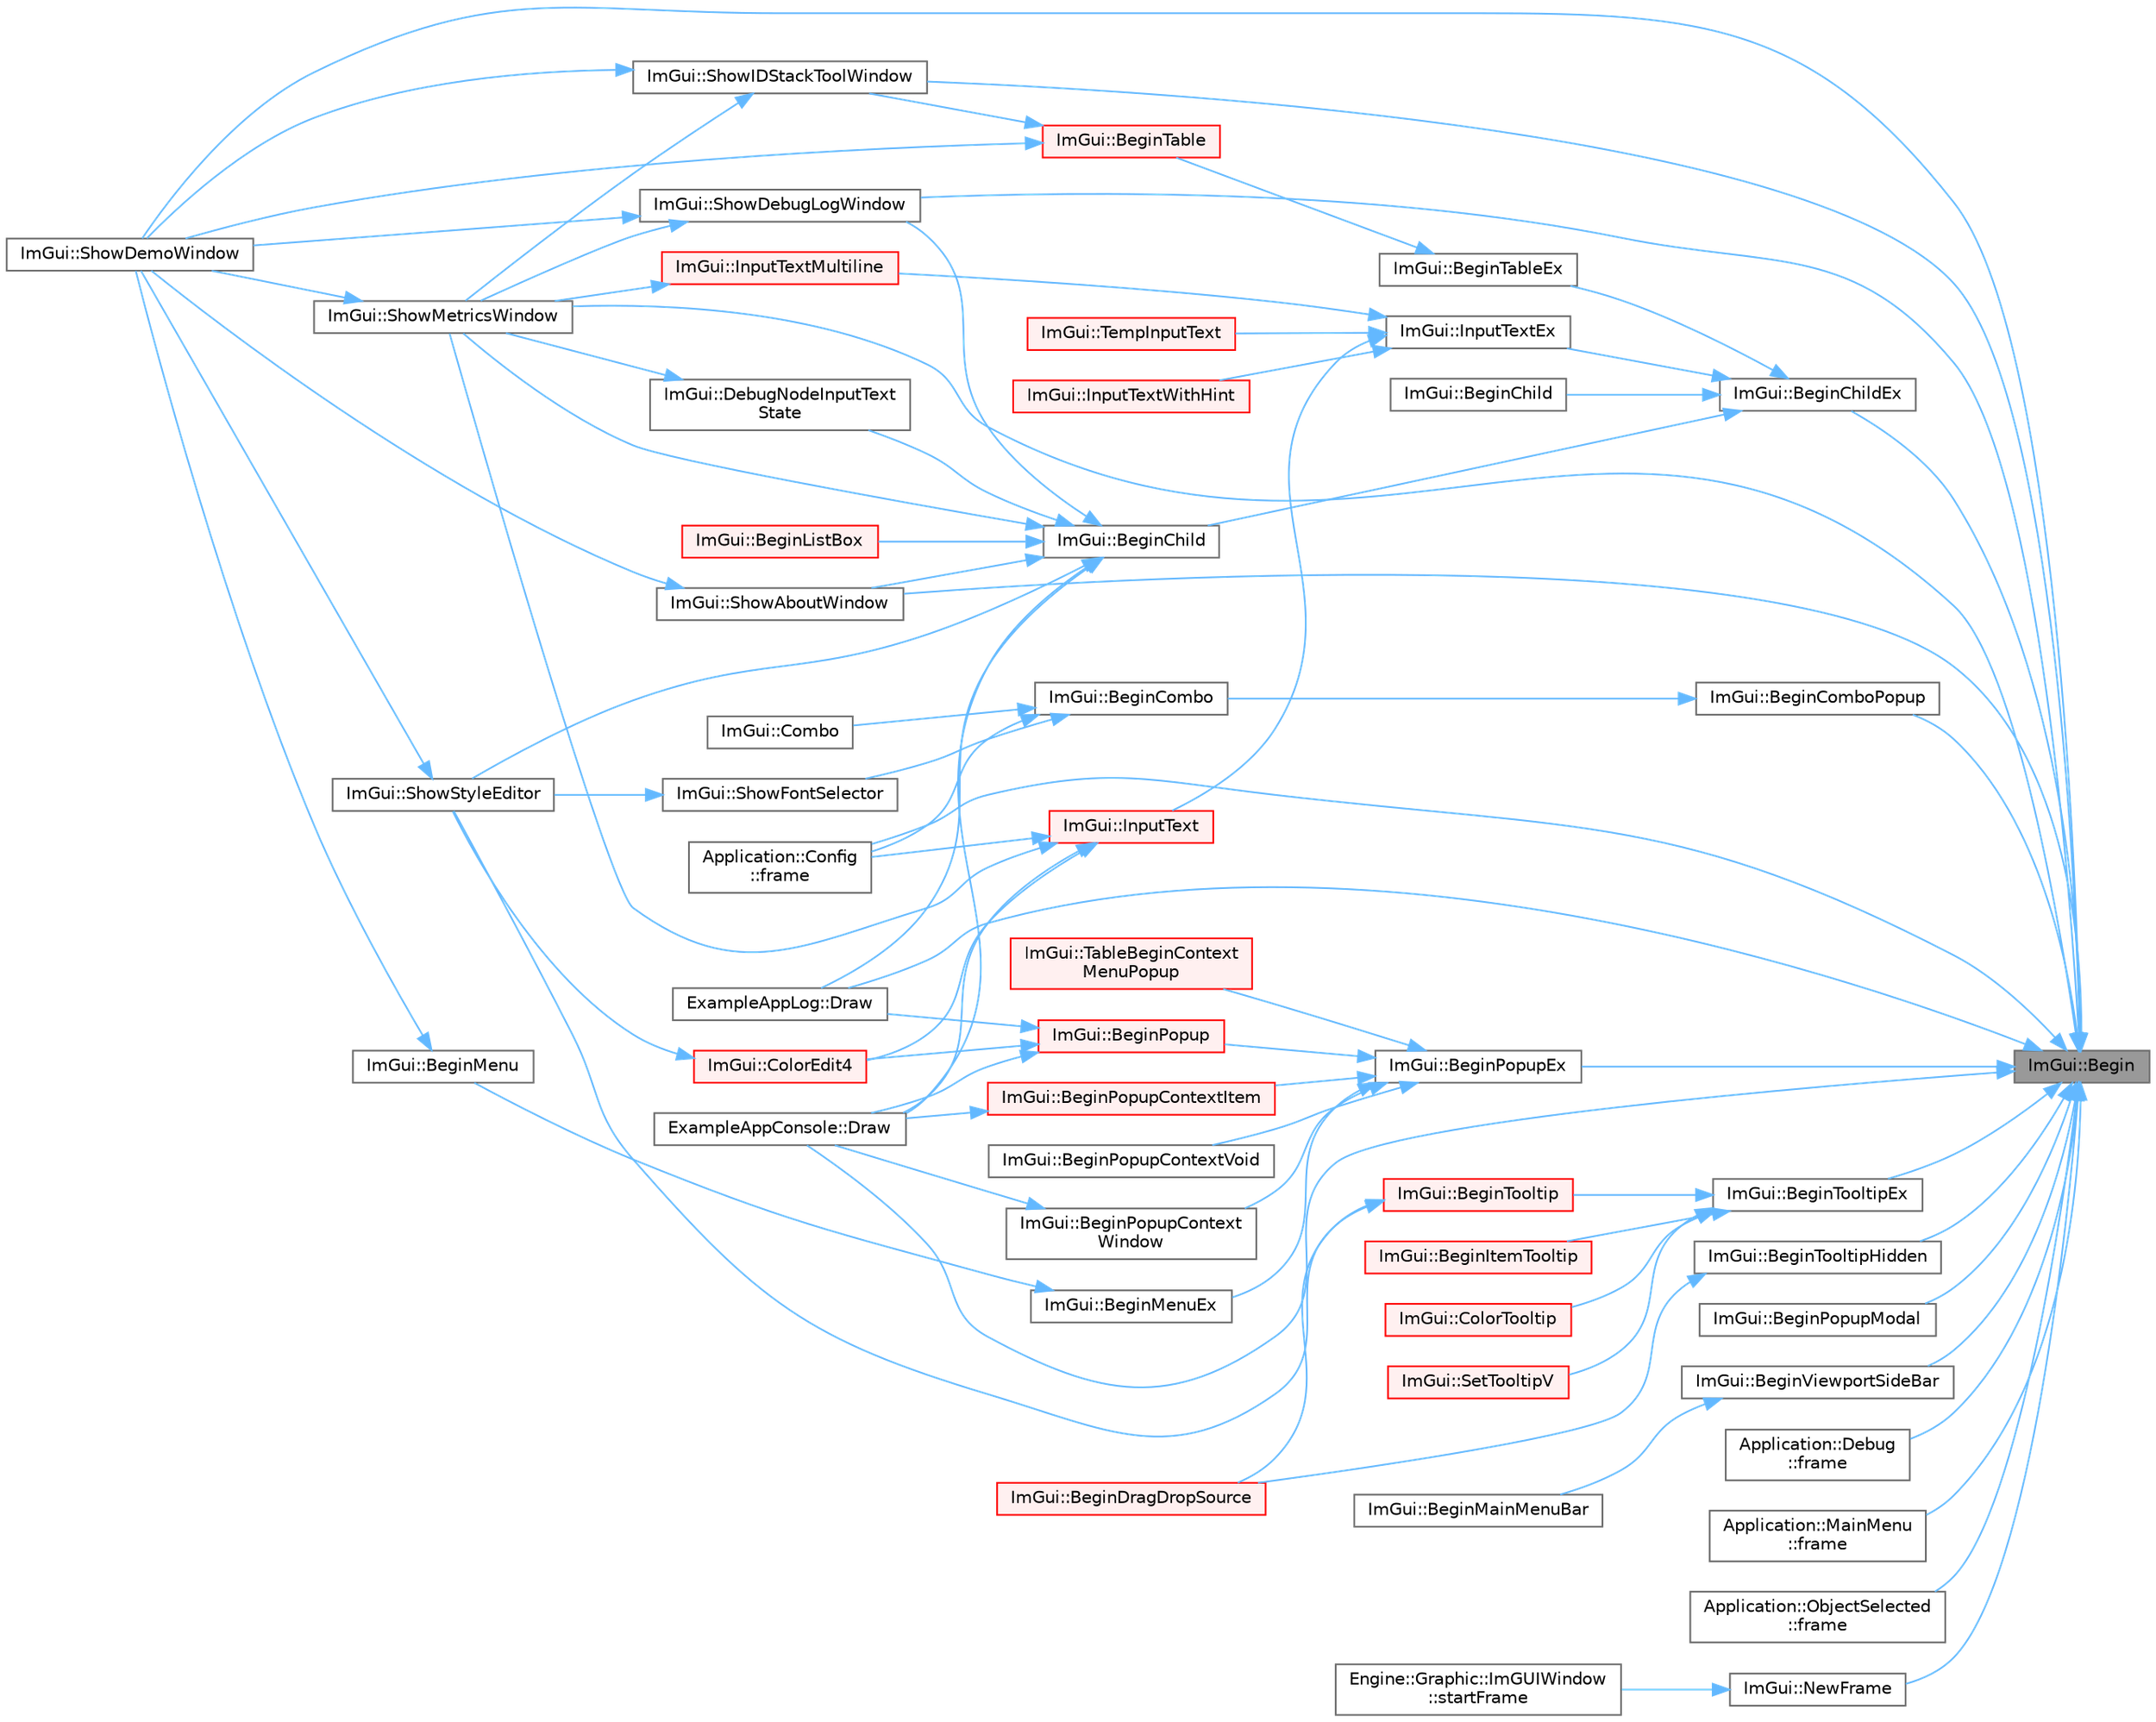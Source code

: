 digraph "ImGui::Begin"
{
 // LATEX_PDF_SIZE
  bgcolor="transparent";
  edge [fontname=Helvetica,fontsize=10,labelfontname=Helvetica,labelfontsize=10];
  node [fontname=Helvetica,fontsize=10,shape=box,height=0.2,width=0.4];
  rankdir="RL";
  Node1 [id="Node000001",label="ImGui::Begin",height=0.2,width=0.4,color="gray40", fillcolor="grey60", style="filled", fontcolor="black",tooltip=" "];
  Node1 -> Node2 [id="edge1_Node000001_Node000002",dir="back",color="steelblue1",style="solid",tooltip=" "];
  Node2 [id="Node000002",label="ImGui::BeginChildEx",height=0.2,width=0.4,color="grey40", fillcolor="white", style="filled",URL="$namespace_im_gui.html#ac36ecce0443f0b45a48484d85f653ae2",tooltip=" "];
  Node2 -> Node3 [id="edge2_Node000002_Node000003",dir="back",color="steelblue1",style="solid",tooltip=" "];
  Node3 [id="Node000003",label="ImGui::BeginChild",height=0.2,width=0.4,color="grey40", fillcolor="white", style="filled",URL="$namespace_im_gui.html#aebac8b07ee9ea0e452c98813a3e907c3",tooltip=" "];
  Node3 -> Node4 [id="edge3_Node000003_Node000004",dir="back",color="steelblue1",style="solid",tooltip=" "];
  Node4 [id="Node000004",label="ImGui::BeginListBox",height=0.2,width=0.4,color="red", fillcolor="#FFF0F0", style="filled",URL="$namespace_im_gui.html#a2f37c541760a39c189ebdd86c15b60d9",tooltip=" "];
  Node3 -> Node6 [id="edge4_Node000003_Node000006",dir="back",color="steelblue1",style="solid",tooltip=" "];
  Node6 [id="Node000006",label="ImGui::DebugNodeInputText\lState",height=0.2,width=0.4,color="grey40", fillcolor="white", style="filled",URL="$namespace_im_gui.html#ab85df47e899ab32dbdd5089f40e3802f",tooltip=" "];
  Node6 -> Node7 [id="edge5_Node000006_Node000007",dir="back",color="steelblue1",style="solid",tooltip=" "];
  Node7 [id="Node000007",label="ImGui::ShowMetricsWindow",height=0.2,width=0.4,color="grey40", fillcolor="white", style="filled",URL="$namespace_im_gui.html#afe7a28c6eb52fff3cc27d5a698fea4ff",tooltip=" "];
  Node7 -> Node8 [id="edge6_Node000007_Node000008",dir="back",color="steelblue1",style="solid",tooltip=" "];
  Node8 [id="Node000008",label="ImGui::ShowDemoWindow",height=0.2,width=0.4,color="grey40", fillcolor="white", style="filled",URL="$namespace_im_gui.html#af95643a0ce4893b9e57c12991922fb18",tooltip=" "];
  Node3 -> Node9 [id="edge7_Node000003_Node000009",dir="back",color="steelblue1",style="solid",tooltip=" "];
  Node9 [id="Node000009",label="ExampleAppConsole::Draw",height=0.2,width=0.4,color="grey40", fillcolor="white", style="filled",URL="$struct_example_app_console.html#a0518a09c7e8648dd52c7c06df19ac17a",tooltip=" "];
  Node3 -> Node10 [id="edge8_Node000003_Node000010",dir="back",color="steelblue1",style="solid",tooltip=" "];
  Node10 [id="Node000010",label="ExampleAppLog::Draw",height=0.2,width=0.4,color="grey40", fillcolor="white", style="filled",URL="$struct_example_app_log.html#a5ad3a4bdb89171b84aeaff96948a1f77",tooltip=" "];
  Node3 -> Node11 [id="edge9_Node000003_Node000011",dir="back",color="steelblue1",style="solid",tooltip=" "];
  Node11 [id="Node000011",label="ImGui::ShowAboutWindow",height=0.2,width=0.4,color="grey40", fillcolor="white", style="filled",URL="$namespace_im_gui.html#ac297462e33309d0540fa459bccdc9304",tooltip=" "];
  Node11 -> Node8 [id="edge10_Node000011_Node000008",dir="back",color="steelblue1",style="solid",tooltip=" "];
  Node3 -> Node12 [id="edge11_Node000003_Node000012",dir="back",color="steelblue1",style="solid",tooltip=" "];
  Node12 [id="Node000012",label="ImGui::ShowDebugLogWindow",height=0.2,width=0.4,color="grey40", fillcolor="white", style="filled",URL="$namespace_im_gui.html#af1b39e70cac2e1b9e62dd3c9d154cbd6",tooltip=" "];
  Node12 -> Node8 [id="edge12_Node000012_Node000008",dir="back",color="steelblue1",style="solid",tooltip=" "];
  Node12 -> Node7 [id="edge13_Node000012_Node000007",dir="back",color="steelblue1",style="solid",tooltip=" "];
  Node3 -> Node7 [id="edge14_Node000003_Node000007",dir="back",color="steelblue1",style="solid",tooltip=" "];
  Node3 -> Node13 [id="edge15_Node000003_Node000013",dir="back",color="steelblue1",style="solid",tooltip=" "];
  Node13 [id="Node000013",label="ImGui::ShowStyleEditor",height=0.2,width=0.4,color="grey40", fillcolor="white", style="filled",URL="$namespace_im_gui.html#ab2eb3dec78d054fe3feab1c091ec5de5",tooltip=" "];
  Node13 -> Node8 [id="edge16_Node000013_Node000008",dir="back",color="steelblue1",style="solid",tooltip=" "];
  Node2 -> Node14 [id="edge17_Node000002_Node000014",dir="back",color="steelblue1",style="solid",tooltip=" "];
  Node14 [id="Node000014",label="ImGui::BeginChild",height=0.2,width=0.4,color="grey40", fillcolor="white", style="filled",URL="$namespace_im_gui.html#a3824e63145d50dd477deec2c7edf5c5a",tooltip=" "];
  Node2 -> Node15 [id="edge18_Node000002_Node000015",dir="back",color="steelblue1",style="solid",tooltip=" "];
  Node15 [id="Node000015",label="ImGui::BeginTableEx",height=0.2,width=0.4,color="grey40", fillcolor="white", style="filled",URL="$namespace_im_gui.html#a28046a30716afeb7738a82a5b19044ca",tooltip=" "];
  Node15 -> Node16 [id="edge19_Node000015_Node000016",dir="back",color="steelblue1",style="solid",tooltip=" "];
  Node16 [id="Node000016",label="ImGui::BeginTable",height=0.2,width=0.4,color="red", fillcolor="#FFF0F0", style="filled",URL="$namespace_im_gui.html#a04ee4f6866b8e10b98008e7f19d35796",tooltip=" "];
  Node16 -> Node8 [id="edge20_Node000016_Node000008",dir="back",color="steelblue1",style="solid",tooltip=" "];
  Node16 -> Node18 [id="edge21_Node000016_Node000018",dir="back",color="steelblue1",style="solid",tooltip=" "];
  Node18 [id="Node000018",label="ImGui::ShowIDStackToolWindow",height=0.2,width=0.4,color="grey40", fillcolor="white", style="filled",URL="$namespace_im_gui.html#ab4a87bf4a874a8e5872b60b4a9b1d99e",tooltip=" "];
  Node18 -> Node8 [id="edge22_Node000018_Node000008",dir="back",color="steelblue1",style="solid",tooltip=" "];
  Node18 -> Node7 [id="edge23_Node000018_Node000007",dir="back",color="steelblue1",style="solid",tooltip=" "];
  Node2 -> Node19 [id="edge24_Node000002_Node000019",dir="back",color="steelblue1",style="solid",tooltip=" "];
  Node19 [id="Node000019",label="ImGui::InputTextEx",height=0.2,width=0.4,color="grey40", fillcolor="white", style="filled",URL="$namespace_im_gui.html#af89af17ecc11653f25fea1e50e195de6",tooltip=" "];
  Node19 -> Node20 [id="edge25_Node000019_Node000020",dir="back",color="steelblue1",style="solid",tooltip=" "];
  Node20 [id="Node000020",label="ImGui::InputText",height=0.2,width=0.4,color="red", fillcolor="#FFF0F0", style="filled",URL="$namespace_im_gui.html#aa72b5760a3a206729723a587ac7c8519",tooltip=" "];
  Node20 -> Node21 [id="edge26_Node000020_Node000021",dir="back",color="steelblue1",style="solid",tooltip=" "];
  Node21 [id="Node000021",label="ImGui::ColorEdit4",height=0.2,width=0.4,color="red", fillcolor="#FFF0F0", style="filled",URL="$namespace_im_gui.html#ac3f45e2aa0b1d591cc8a2cdf8b566a45",tooltip=" "];
  Node21 -> Node13 [id="edge27_Node000021_Node000013",dir="back",color="steelblue1",style="solid",tooltip=" "];
  Node20 -> Node9 [id="edge28_Node000020_Node000009",dir="back",color="steelblue1",style="solid",tooltip=" "];
  Node20 -> Node28 [id="edge29_Node000020_Node000028",dir="back",color="steelblue1",style="solid",tooltip=" "];
  Node28 [id="Node000028",label="Application::Config\l::frame",height=0.2,width=0.4,color="grey40", fillcolor="white", style="filled",URL="$class_application_1_1_config.html#a291cc3a874949e121dcf83a3f90681bc",tooltip=" "];
  Node20 -> Node7 [id="edge30_Node000020_Node000007",dir="back",color="steelblue1",style="solid",tooltip=" "];
  Node19 -> Node42 [id="edge31_Node000019_Node000042",dir="back",color="steelblue1",style="solid",tooltip=" "];
  Node42 [id="Node000042",label="ImGui::InputTextMultiline",height=0.2,width=0.4,color="red", fillcolor="#FFF0F0", style="filled",URL="$namespace_im_gui.html#a0470693929ed9930cbf5b737577c2414",tooltip=" "];
  Node42 -> Node7 [id="edge32_Node000042_Node000007",dir="back",color="steelblue1",style="solid",tooltip=" "];
  Node19 -> Node44 [id="edge33_Node000019_Node000044",dir="back",color="steelblue1",style="solid",tooltip=" "];
  Node44 [id="Node000044",label="ImGui::InputTextWithHint",height=0.2,width=0.4,color="red", fillcolor="#FFF0F0", style="filled",URL="$namespace_im_gui.html#aee5a5127f494966ad16e578714e8fac2",tooltip=" "];
  Node19 -> Node46 [id="edge34_Node000019_Node000046",dir="back",color="steelblue1",style="solid",tooltip=" "];
  Node46 [id="Node000046",label="ImGui::TempInputText",height=0.2,width=0.4,color="red", fillcolor="#FFF0F0", style="filled",URL="$namespace_im_gui.html#ae85def71d2fcf5409035b583b315964e",tooltip=" "];
  Node1 -> Node74 [id="edge35_Node000001_Node000074",dir="back",color="steelblue1",style="solid",tooltip=" "];
  Node74 [id="Node000074",label="ImGui::BeginComboPopup",height=0.2,width=0.4,color="grey40", fillcolor="white", style="filled",URL="$namespace_im_gui.html#a6ecb51142fcb72cd19ff002c3a7d8e25",tooltip=" "];
  Node74 -> Node75 [id="edge36_Node000074_Node000075",dir="back",color="steelblue1",style="solid",tooltip=" "];
  Node75 [id="Node000075",label="ImGui::BeginCombo",height=0.2,width=0.4,color="grey40", fillcolor="white", style="filled",URL="$namespace_im_gui.html#aa895095bdc7a2907375c555e245575ea",tooltip=" "];
  Node75 -> Node76 [id="edge37_Node000075_Node000076",dir="back",color="steelblue1",style="solid",tooltip=" "];
  Node76 [id="Node000076",label="ImGui::Combo",height=0.2,width=0.4,color="grey40", fillcolor="white", style="filled",URL="$namespace_im_gui.html#ad530c65e7cdfaf03f4e9b2f4e3fed8fc",tooltip=" "];
  Node75 -> Node28 [id="edge38_Node000075_Node000028",dir="back",color="steelblue1",style="solid",tooltip=" "];
  Node75 -> Node77 [id="edge39_Node000075_Node000077",dir="back",color="steelblue1",style="solid",tooltip=" "];
  Node77 [id="Node000077",label="ImGui::ShowFontSelector",height=0.2,width=0.4,color="grey40", fillcolor="white", style="filled",URL="$namespace_im_gui.html#a0bdce99eef17ef1e1fef40a18bd811ab",tooltip=" "];
  Node77 -> Node13 [id="edge40_Node000077_Node000013",dir="back",color="steelblue1",style="solid",tooltip=" "];
  Node1 -> Node78 [id="edge41_Node000001_Node000078",dir="back",color="steelblue1",style="solid",tooltip=" "];
  Node78 [id="Node000078",label="ImGui::BeginPopupEx",height=0.2,width=0.4,color="grey40", fillcolor="white", style="filled",URL="$namespace_im_gui.html#a89da3a22300e8293257b6cfdf1b83b7a",tooltip=" "];
  Node78 -> Node79 [id="edge42_Node000078_Node000079",dir="back",color="steelblue1",style="solid",tooltip=" "];
  Node79 [id="Node000079",label="ImGui::BeginMenuEx",height=0.2,width=0.4,color="grey40", fillcolor="white", style="filled",URL="$namespace_im_gui.html#a8dc671f87ed281b6445ce6ae4ab25183",tooltip=" "];
  Node79 -> Node80 [id="edge43_Node000079_Node000080",dir="back",color="steelblue1",style="solid",tooltip=" "];
  Node80 [id="Node000080",label="ImGui::BeginMenu",height=0.2,width=0.4,color="grey40", fillcolor="white", style="filled",URL="$namespace_im_gui.html#a1e55711a21f97d5dff919d697d3a7201",tooltip=" "];
  Node80 -> Node8 [id="edge44_Node000080_Node000008",dir="back",color="steelblue1",style="solid",tooltip=" "];
  Node78 -> Node81 [id="edge45_Node000078_Node000081",dir="back",color="steelblue1",style="solid",tooltip=" "];
  Node81 [id="Node000081",label="ImGui::BeginPopup",height=0.2,width=0.4,color="red", fillcolor="#FFF0F0", style="filled",URL="$namespace_im_gui.html#a10e213926d8ca212266bc5fbded1e026",tooltip=" "];
  Node81 -> Node21 [id="edge46_Node000081_Node000021",dir="back",color="steelblue1",style="solid",tooltip=" "];
  Node81 -> Node9 [id="edge47_Node000081_Node000009",dir="back",color="steelblue1",style="solid",tooltip=" "];
  Node81 -> Node10 [id="edge48_Node000081_Node000010",dir="back",color="steelblue1",style="solid",tooltip=" "];
  Node78 -> Node83 [id="edge49_Node000078_Node000083",dir="back",color="steelblue1",style="solid",tooltip=" "];
  Node83 [id="Node000083",label="ImGui::BeginPopupContextItem",height=0.2,width=0.4,color="red", fillcolor="#FFF0F0", style="filled",URL="$namespace_im_gui.html#a440894c8c00495d5cc01529f4504fca9",tooltip=" "];
  Node83 -> Node9 [id="edge50_Node000083_Node000009",dir="back",color="steelblue1",style="solid",tooltip=" "];
  Node78 -> Node85 [id="edge51_Node000078_Node000085",dir="back",color="steelblue1",style="solid",tooltip=" "];
  Node85 [id="Node000085",label="ImGui::BeginPopupContextVoid",height=0.2,width=0.4,color="grey40", fillcolor="white", style="filled",URL="$namespace_im_gui.html#a6758a456204101a9c4a660da4cfba2c9",tooltip=" "];
  Node78 -> Node86 [id="edge52_Node000078_Node000086",dir="back",color="steelblue1",style="solid",tooltip=" "];
  Node86 [id="Node000086",label="ImGui::BeginPopupContext\lWindow",height=0.2,width=0.4,color="grey40", fillcolor="white", style="filled",URL="$namespace_im_gui.html#aef8b2c0baa27bd5c68f676aaf14ed946",tooltip=" "];
  Node86 -> Node9 [id="edge53_Node000086_Node000009",dir="back",color="steelblue1",style="solid",tooltip=" "];
  Node78 -> Node87 [id="edge54_Node000078_Node000087",dir="back",color="steelblue1",style="solid",tooltip=" "];
  Node87 [id="Node000087",label="ImGui::TableBeginContext\lMenuPopup",height=0.2,width=0.4,color="red", fillcolor="#FFF0F0", style="filled",URL="$namespace_im_gui.html#ac5ffd2621218c244f701317f9086e6ff",tooltip=" "];
  Node1 -> Node98 [id="edge55_Node000001_Node000098",dir="back",color="steelblue1",style="solid",tooltip=" "];
  Node98 [id="Node000098",label="ImGui::BeginPopupModal",height=0.2,width=0.4,color="grey40", fillcolor="white", style="filled",URL="$namespace_im_gui.html#a6d840f615c198c2342968f733fda11b3",tooltip=" "];
  Node1 -> Node99 [id="edge56_Node000001_Node000099",dir="back",color="steelblue1",style="solid",tooltip=" "];
  Node99 [id="Node000099",label="ImGui::BeginTooltipEx",height=0.2,width=0.4,color="grey40", fillcolor="white", style="filled",URL="$namespace_im_gui.html#a18b17a0b20c3f2a16068b84210cfded4",tooltip=" "];
  Node99 -> Node100 [id="edge57_Node000099_Node000100",dir="back",color="steelblue1",style="solid",tooltip=" "];
  Node100 [id="Node000100",label="ImGui::BeginItemTooltip",height=0.2,width=0.4,color="red", fillcolor="#FFF0F0", style="filled",URL="$namespace_im_gui.html#a0557ed1d3f89dcb5d25311bf3099ddf5",tooltip=" "];
  Node99 -> Node108 [id="edge58_Node000099_Node000108",dir="back",color="steelblue1",style="solid",tooltip=" "];
  Node108 [id="Node000108",label="ImGui::BeginTooltip",height=0.2,width=0.4,color="red", fillcolor="#FFF0F0", style="filled",URL="$namespace_im_gui.html#a0609fbb218702a720c383c87d0c545a2",tooltip=" "];
  Node108 -> Node109 [id="edge59_Node000108_Node000109",dir="back",color="steelblue1",style="solid",tooltip=" "];
  Node109 [id="Node000109",label="ImGui::BeginDragDropSource",height=0.2,width=0.4,color="red", fillcolor="#FFF0F0", style="filled",URL="$namespace_im_gui.html#ac2609b0f034d3bcd8d70d26df8694eaa",tooltip=" "];
  Node108 -> Node13 [id="edge60_Node000108_Node000013",dir="back",color="steelblue1",style="solid",tooltip=" "];
  Node99 -> Node111 [id="edge61_Node000099_Node000111",dir="back",color="steelblue1",style="solid",tooltip=" "];
  Node111 [id="Node000111",label="ImGui::ColorTooltip",height=0.2,width=0.4,color="red", fillcolor="#FFF0F0", style="filled",URL="$namespace_im_gui.html#afad90b366b6471e3b13175c0ebeb26c8",tooltip=" "];
  Node99 -> Node112 [id="edge62_Node000099_Node000112",dir="back",color="steelblue1",style="solid",tooltip=" "];
  Node112 [id="Node000112",label="ImGui::SetTooltipV",height=0.2,width=0.4,color="red", fillcolor="#FFF0F0", style="filled",URL="$namespace_im_gui.html#a3826acf68fc4a12bb66401575f51d6a2",tooltip=" "];
  Node1 -> Node128 [id="edge63_Node000001_Node000128",dir="back",color="steelblue1",style="solid",tooltip=" "];
  Node128 [id="Node000128",label="ImGui::BeginTooltipHidden",height=0.2,width=0.4,color="grey40", fillcolor="white", style="filled",URL="$namespace_im_gui.html#a2c44a13b5e210dbfc7de98024c25db8e",tooltip=" "];
  Node128 -> Node109 [id="edge64_Node000128_Node000109",dir="back",color="steelblue1",style="solid",tooltip=" "];
  Node1 -> Node129 [id="edge65_Node000001_Node000129",dir="back",color="steelblue1",style="solid",tooltip=" "];
  Node129 [id="Node000129",label="ImGui::BeginViewportSideBar",height=0.2,width=0.4,color="grey40", fillcolor="white", style="filled",URL="$namespace_im_gui.html#a4216382dd5ad6c17e183f9f894db2e15",tooltip=" "];
  Node129 -> Node130 [id="edge66_Node000129_Node000130",dir="back",color="steelblue1",style="solid",tooltip=" "];
  Node130 [id="Node000130",label="ImGui::BeginMainMenuBar",height=0.2,width=0.4,color="grey40", fillcolor="white", style="filled",URL="$namespace_im_gui.html#a55cb9cfb9865204ac6fb21c965784f78",tooltip=" "];
  Node1 -> Node9 [id="edge67_Node000001_Node000009",dir="back",color="steelblue1",style="solid",tooltip=" "];
  Node1 -> Node10 [id="edge68_Node000001_Node000010",dir="back",color="steelblue1",style="solid",tooltip=" "];
  Node1 -> Node28 [id="edge69_Node000001_Node000028",dir="back",color="steelblue1",style="solid",tooltip=" "];
  Node1 -> Node131 [id="edge70_Node000001_Node000131",dir="back",color="steelblue1",style="solid",tooltip=" "];
  Node131 [id="Node000131",label="Application::Debug\l::frame",height=0.2,width=0.4,color="grey40", fillcolor="white", style="filled",URL="$class_application_1_1_debug.html#a26339829cae3b768474358c34eb8ab23",tooltip=" "];
  Node1 -> Node132 [id="edge71_Node000001_Node000132",dir="back",color="steelblue1",style="solid",tooltip=" "];
  Node132 [id="Node000132",label="Application::MainMenu\l::frame",height=0.2,width=0.4,color="grey40", fillcolor="white", style="filled",URL="$class_application_1_1_main_menu.html#a868fe54ddb269b9ab03f0d7d068dd698",tooltip=" "];
  Node1 -> Node31 [id="edge72_Node000001_Node000031",dir="back",color="steelblue1",style="solid",tooltip=" "];
  Node31 [id="Node000031",label="Application::ObjectSelected\l::frame",height=0.2,width=0.4,color="grey40", fillcolor="white", style="filled",URL="$class_application_1_1_object_selected.html#a30dd507edcc6c76dd65cc0cf9dda010a",tooltip=" "];
  Node1 -> Node133 [id="edge73_Node000001_Node000133",dir="back",color="steelblue1",style="solid",tooltip=" "];
  Node133 [id="Node000133",label="ImGui::NewFrame",height=0.2,width=0.4,color="grey40", fillcolor="white", style="filled",URL="$namespace_im_gui.html#ab3f1fc018f903b7ad79fd10663375774",tooltip=" "];
  Node133 -> Node122 [id="edge74_Node000133_Node000122",dir="back",color="steelblue1",style="solid",tooltip=" "];
  Node122 [id="Node000122",label="Engine::Graphic::ImGUIWindow\l::startFrame",height=0.2,width=0.4,color="grey40", fillcolor="white", style="filled",URL="$class_engine_1_1_graphic_1_1_im_g_u_i_window.html#a9ca05f8fa30f8ee342d254eb0d34948a",tooltip=" "];
  Node1 -> Node11 [id="edge75_Node000001_Node000011",dir="back",color="steelblue1",style="solid",tooltip=" "];
  Node1 -> Node12 [id="edge76_Node000001_Node000012",dir="back",color="steelblue1",style="solid",tooltip=" "];
  Node1 -> Node8 [id="edge77_Node000001_Node000008",dir="back",color="steelblue1",style="solid",tooltip=" "];
  Node1 -> Node18 [id="edge78_Node000001_Node000018",dir="back",color="steelblue1",style="solid",tooltip=" "];
  Node1 -> Node7 [id="edge79_Node000001_Node000007",dir="back",color="steelblue1",style="solid",tooltip=" "];
}
